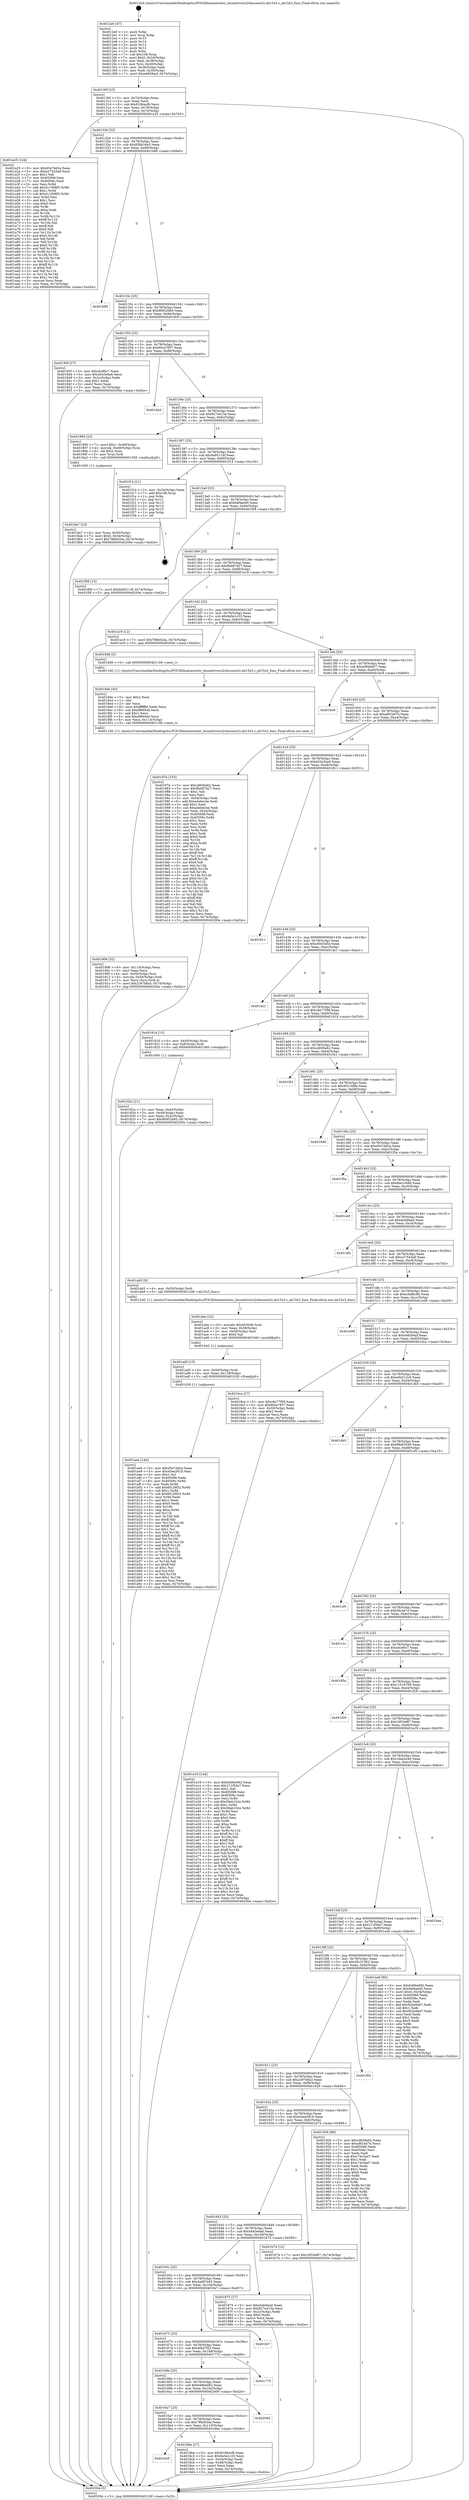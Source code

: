 digraph "0x4012e0" {
  label = "0x4012e0 (/mnt/c/Users/mathe/Desktop/tcc/POCII/binaries/extr_linuxdriversi2cbussesi2c-ali15x3.c_ali15x3_func_Final-ollvm.out::main(0))"
  labelloc = "t"
  node[shape=record]

  Entry [label="",width=0.3,height=0.3,shape=circle,fillcolor=black,style=filled]
  "0x40130f" [label="{
     0x40130f [23]\l
     | [instrs]\l
     &nbsp;&nbsp;0x40130f \<+3\>: mov -0x74(%rbp),%eax\l
     &nbsp;&nbsp;0x401312 \<+2\>: mov %eax,%ecx\l
     &nbsp;&nbsp;0x401314 \<+6\>: sub $0x8196acf6,%ecx\l
     &nbsp;&nbsp;0x40131a \<+3\>: mov %eax,-0x78(%rbp)\l
     &nbsp;&nbsp;0x40131d \<+3\>: mov %ecx,-0x7c(%rbp)\l
     &nbsp;&nbsp;0x401320 \<+6\>: je 0000000000401a25 \<main+0x745\>\l
  }"]
  "0x401a25" [label="{
     0x401a25 [144]\l
     | [instrs]\l
     &nbsp;&nbsp;0x401a25 \<+5\>: mov $0xd5e7dd2a,%eax\l
     &nbsp;&nbsp;0x401a2a \<+5\>: mov $0xe27543a8,%ecx\l
     &nbsp;&nbsp;0x401a2f \<+2\>: mov $0x1,%dl\l
     &nbsp;&nbsp;0x401a31 \<+7\>: mov 0x405068,%esi\l
     &nbsp;&nbsp;0x401a38 \<+7\>: mov 0x40506c,%edi\l
     &nbsp;&nbsp;0x401a3f \<+3\>: mov %esi,%r8d\l
     &nbsp;&nbsp;0x401a42 \<+7\>: add $0x411008f3,%r8d\l
     &nbsp;&nbsp;0x401a49 \<+4\>: sub $0x1,%r8d\l
     &nbsp;&nbsp;0x401a4d \<+7\>: sub $0x411008f3,%r8d\l
     &nbsp;&nbsp;0x401a54 \<+4\>: imul %r8d,%esi\l
     &nbsp;&nbsp;0x401a58 \<+3\>: and $0x1,%esi\l
     &nbsp;&nbsp;0x401a5b \<+3\>: cmp $0x0,%esi\l
     &nbsp;&nbsp;0x401a5e \<+4\>: sete %r9b\l
     &nbsp;&nbsp;0x401a62 \<+3\>: cmp $0xa,%edi\l
     &nbsp;&nbsp;0x401a65 \<+4\>: setl %r10b\l
     &nbsp;&nbsp;0x401a69 \<+3\>: mov %r9b,%r11b\l
     &nbsp;&nbsp;0x401a6c \<+4\>: xor $0xff,%r11b\l
     &nbsp;&nbsp;0x401a70 \<+3\>: mov %r10b,%bl\l
     &nbsp;&nbsp;0x401a73 \<+3\>: xor $0xff,%bl\l
     &nbsp;&nbsp;0x401a76 \<+3\>: xor $0x0,%dl\l
     &nbsp;&nbsp;0x401a79 \<+3\>: mov %r11b,%r14b\l
     &nbsp;&nbsp;0x401a7c \<+4\>: and $0x0,%r14b\l
     &nbsp;&nbsp;0x401a80 \<+3\>: and %dl,%r9b\l
     &nbsp;&nbsp;0x401a83 \<+3\>: mov %bl,%r15b\l
     &nbsp;&nbsp;0x401a86 \<+4\>: and $0x0,%r15b\l
     &nbsp;&nbsp;0x401a8a \<+3\>: and %dl,%r10b\l
     &nbsp;&nbsp;0x401a8d \<+3\>: or %r9b,%r14b\l
     &nbsp;&nbsp;0x401a90 \<+3\>: or %r10b,%r15b\l
     &nbsp;&nbsp;0x401a93 \<+3\>: xor %r15b,%r14b\l
     &nbsp;&nbsp;0x401a96 \<+3\>: or %bl,%r11b\l
     &nbsp;&nbsp;0x401a99 \<+4\>: xor $0xff,%r11b\l
     &nbsp;&nbsp;0x401a9d \<+3\>: or $0x0,%dl\l
     &nbsp;&nbsp;0x401aa0 \<+3\>: and %dl,%r11b\l
     &nbsp;&nbsp;0x401aa3 \<+3\>: or %r11b,%r14b\l
     &nbsp;&nbsp;0x401aa6 \<+4\>: test $0x1,%r14b\l
     &nbsp;&nbsp;0x401aaa \<+3\>: cmovne %ecx,%eax\l
     &nbsp;&nbsp;0x401aad \<+3\>: mov %eax,-0x74(%rbp)\l
     &nbsp;&nbsp;0x401ab0 \<+5\>: jmp 000000000040200e \<main+0xd2e\>\l
  }"]
  "0x401326" [label="{
     0x401326 [22]\l
     | [instrs]\l
     &nbsp;&nbsp;0x401326 \<+5\>: jmp 000000000040132b \<main+0x4b\>\l
     &nbsp;&nbsp;0x40132b \<+3\>: mov -0x78(%rbp),%eax\l
     &nbsp;&nbsp;0x40132e \<+5\>: sub $0x83bb34a3,%eax\l
     &nbsp;&nbsp;0x401333 \<+3\>: mov %eax,-0x80(%rbp)\l
     &nbsp;&nbsp;0x401336 \<+6\>: je 0000000000401b80 \<main+0x8a0\>\l
  }"]
  Exit [label="",width=0.3,height=0.3,shape=circle,fillcolor=black,style=filled,peripheries=2]
  "0x401b80" [label="{
     0x401b80\l
  }", style=dashed]
  "0x40133c" [label="{
     0x40133c [25]\l
     | [instrs]\l
     &nbsp;&nbsp;0x40133c \<+5\>: jmp 0000000000401341 \<main+0x61\>\l
     &nbsp;&nbsp;0x401341 \<+3\>: mov -0x78(%rbp),%eax\l
     &nbsp;&nbsp;0x401344 \<+5\>: sub $0x90952b85,%eax\l
     &nbsp;&nbsp;0x401349 \<+6\>: mov %eax,-0x84(%rbp)\l
     &nbsp;&nbsp;0x40134f \<+6\>: je 000000000040183f \<main+0x55f\>\l
  }"]
  "0x401ae4" [label="{
     0x401ae4 [144]\l
     | [instrs]\l
     &nbsp;&nbsp;0x401ae4 \<+5\>: mov $0xd5e7dd2a,%eax\l
     &nbsp;&nbsp;0x401ae9 \<+5\>: mov $0x43ea3919,%esi\l
     &nbsp;&nbsp;0x401aee \<+2\>: mov $0x1,%cl\l
     &nbsp;&nbsp;0x401af0 \<+7\>: mov 0x405068,%edx\l
     &nbsp;&nbsp;0x401af7 \<+8\>: mov 0x40506c,%r8d\l
     &nbsp;&nbsp;0x401aff \<+3\>: mov %edx,%r9d\l
     &nbsp;&nbsp;0x401b02 \<+7\>: add $0x6f129f32,%r9d\l
     &nbsp;&nbsp;0x401b09 \<+4\>: sub $0x1,%r9d\l
     &nbsp;&nbsp;0x401b0d \<+7\>: sub $0x6f129f32,%r9d\l
     &nbsp;&nbsp;0x401b14 \<+4\>: imul %r9d,%edx\l
     &nbsp;&nbsp;0x401b18 \<+3\>: and $0x1,%edx\l
     &nbsp;&nbsp;0x401b1b \<+3\>: cmp $0x0,%edx\l
     &nbsp;&nbsp;0x401b1e \<+4\>: sete %r10b\l
     &nbsp;&nbsp;0x401b22 \<+4\>: cmp $0xa,%r8d\l
     &nbsp;&nbsp;0x401b26 \<+4\>: setl %r11b\l
     &nbsp;&nbsp;0x401b2a \<+3\>: mov %r10b,%bl\l
     &nbsp;&nbsp;0x401b2d \<+3\>: xor $0xff,%bl\l
     &nbsp;&nbsp;0x401b30 \<+3\>: mov %r11b,%r14b\l
     &nbsp;&nbsp;0x401b33 \<+4\>: xor $0xff,%r14b\l
     &nbsp;&nbsp;0x401b37 \<+3\>: xor $0x1,%cl\l
     &nbsp;&nbsp;0x401b3a \<+3\>: mov %bl,%r15b\l
     &nbsp;&nbsp;0x401b3d \<+4\>: and $0xff,%r15b\l
     &nbsp;&nbsp;0x401b41 \<+3\>: and %cl,%r10b\l
     &nbsp;&nbsp;0x401b44 \<+3\>: mov %r14b,%r12b\l
     &nbsp;&nbsp;0x401b47 \<+4\>: and $0xff,%r12b\l
     &nbsp;&nbsp;0x401b4b \<+3\>: and %cl,%r11b\l
     &nbsp;&nbsp;0x401b4e \<+3\>: or %r10b,%r15b\l
     &nbsp;&nbsp;0x401b51 \<+3\>: or %r11b,%r12b\l
     &nbsp;&nbsp;0x401b54 \<+3\>: xor %r12b,%r15b\l
     &nbsp;&nbsp;0x401b57 \<+3\>: or %r14b,%bl\l
     &nbsp;&nbsp;0x401b5a \<+3\>: xor $0xff,%bl\l
     &nbsp;&nbsp;0x401b5d \<+3\>: or $0x1,%cl\l
     &nbsp;&nbsp;0x401b60 \<+2\>: and %cl,%bl\l
     &nbsp;&nbsp;0x401b62 \<+3\>: or %bl,%r15b\l
     &nbsp;&nbsp;0x401b65 \<+4\>: test $0x1,%r15b\l
     &nbsp;&nbsp;0x401b69 \<+3\>: cmovne %esi,%eax\l
     &nbsp;&nbsp;0x401b6c \<+3\>: mov %eax,-0x74(%rbp)\l
     &nbsp;&nbsp;0x401b6f \<+5\>: jmp 000000000040200e \<main+0xd2e\>\l
  }"]
  "0x40183f" [label="{
     0x40183f [27]\l
     | [instrs]\l
     &nbsp;&nbsp;0x40183f \<+5\>: mov $0xcbc89c7,%eax\l
     &nbsp;&nbsp;0x401844 \<+5\>: mov $0x4443e6a6,%ecx\l
     &nbsp;&nbsp;0x401849 \<+3\>: mov -0x2c(%rbp),%edx\l
     &nbsp;&nbsp;0x40184c \<+3\>: cmp $0x1,%edx\l
     &nbsp;&nbsp;0x40184f \<+3\>: cmovl %ecx,%eax\l
     &nbsp;&nbsp;0x401852 \<+3\>: mov %eax,-0x74(%rbp)\l
     &nbsp;&nbsp;0x401855 \<+5\>: jmp 000000000040200e \<main+0xd2e\>\l
  }"]
  "0x401355" [label="{
     0x401355 [25]\l
     | [instrs]\l
     &nbsp;&nbsp;0x401355 \<+5\>: jmp 000000000040135a \<main+0x7a\>\l
     &nbsp;&nbsp;0x40135a \<+3\>: mov -0x78(%rbp),%eax\l
     &nbsp;&nbsp;0x40135d \<+5\>: sub $0x90ca7857,%eax\l
     &nbsp;&nbsp;0x401362 \<+6\>: mov %eax,-0x88(%rbp)\l
     &nbsp;&nbsp;0x401368 \<+6\>: je 00000000004016e5 \<main+0x405\>\l
  }"]
  "0x401ad5" [label="{
     0x401ad5 [15]\l
     | [instrs]\l
     &nbsp;&nbsp;0x401ad5 \<+4\>: mov -0x50(%rbp),%rdi\l
     &nbsp;&nbsp;0x401ad9 \<+6\>: mov %eax,-0x118(%rbp)\l
     &nbsp;&nbsp;0x401adf \<+5\>: call 0000000000401030 \<free@plt\>\l
     | [calls]\l
     &nbsp;&nbsp;0x401030 \{1\} (unknown)\l
  }"]
  "0x4016e5" [label="{
     0x4016e5\l
  }", style=dashed]
  "0x40136e" [label="{
     0x40136e [25]\l
     | [instrs]\l
     &nbsp;&nbsp;0x40136e \<+5\>: jmp 0000000000401373 \<main+0x93\>\l
     &nbsp;&nbsp;0x401373 \<+3\>: mov -0x78(%rbp),%eax\l
     &nbsp;&nbsp;0x401376 \<+5\>: sub $0x927e413a,%eax\l
     &nbsp;&nbsp;0x40137b \<+6\>: mov %eax,-0x8c(%rbp)\l
     &nbsp;&nbsp;0x401381 \<+6\>: je 0000000000401890 \<main+0x5b0\>\l
  }"]
  "0x401abe" [label="{
     0x401abe [23]\l
     | [instrs]\l
     &nbsp;&nbsp;0x401abe \<+10\>: movabs $0x4030d6,%rdi\l
     &nbsp;&nbsp;0x401ac8 \<+3\>: mov %eax,-0x58(%rbp)\l
     &nbsp;&nbsp;0x401acb \<+3\>: mov -0x58(%rbp),%esi\l
     &nbsp;&nbsp;0x401ace \<+2\>: mov $0x0,%al\l
     &nbsp;&nbsp;0x401ad0 \<+5\>: call 0000000000401040 \<printf@plt\>\l
     | [calls]\l
     &nbsp;&nbsp;0x401040 \{1\} (unknown)\l
  }"]
  "0x401890" [label="{
     0x401890 [23]\l
     | [instrs]\l
     &nbsp;&nbsp;0x401890 \<+7\>: movl $0x1,-0x48(%rbp)\l
     &nbsp;&nbsp;0x401897 \<+4\>: movslq -0x48(%rbp),%rax\l
     &nbsp;&nbsp;0x40189b \<+4\>: shl $0x2,%rax\l
     &nbsp;&nbsp;0x40189f \<+3\>: mov %rax,%rdi\l
     &nbsp;&nbsp;0x4018a2 \<+5\>: call 0000000000401050 \<malloc@plt\>\l
     | [calls]\l
     &nbsp;&nbsp;0x401050 \{1\} (unknown)\l
  }"]
  "0x401387" [label="{
     0x401387 [25]\l
     | [instrs]\l
     &nbsp;&nbsp;0x401387 \<+5\>: jmp 000000000040138c \<main+0xac\>\l
     &nbsp;&nbsp;0x40138c \<+3\>: mov -0x78(%rbp),%eax\l
     &nbsp;&nbsp;0x40138f \<+5\>: sub $0x9a95114f,%eax\l
     &nbsp;&nbsp;0x401394 \<+6\>: mov %eax,-0x90(%rbp)\l
     &nbsp;&nbsp;0x40139a \<+6\>: je 0000000000401f14 \<main+0xc34\>\l
  }"]
  "0x401906" [label="{
     0x401906 [32]\l
     | [instrs]\l
     &nbsp;&nbsp;0x401906 \<+6\>: mov -0x114(%rbp),%ecx\l
     &nbsp;&nbsp;0x40190c \<+3\>: imul %eax,%ecx\l
     &nbsp;&nbsp;0x40190f \<+4\>: mov -0x50(%rbp),%rsi\l
     &nbsp;&nbsp;0x401913 \<+4\>: movslq -0x54(%rbp),%rdi\l
     &nbsp;&nbsp;0x401917 \<+3\>: mov %ecx,(%rsi,%rdi,4)\l
     &nbsp;&nbsp;0x40191a \<+7\>: movl $0x2c97b6a3,-0x74(%rbp)\l
     &nbsp;&nbsp;0x401921 \<+5\>: jmp 000000000040200e \<main+0xd2e\>\l
  }"]
  "0x401f14" [label="{
     0x401f14 [21]\l
     | [instrs]\l
     &nbsp;&nbsp;0x401f14 \<+3\>: mov -0x34(%rbp),%eax\l
     &nbsp;&nbsp;0x401f17 \<+7\>: add $0x108,%rsp\l
     &nbsp;&nbsp;0x401f1e \<+1\>: pop %rbx\l
     &nbsp;&nbsp;0x401f1f \<+2\>: pop %r12\l
     &nbsp;&nbsp;0x401f21 \<+2\>: pop %r13\l
     &nbsp;&nbsp;0x401f23 \<+2\>: pop %r14\l
     &nbsp;&nbsp;0x401f25 \<+2\>: pop %r15\l
     &nbsp;&nbsp;0x401f27 \<+1\>: pop %rbp\l
     &nbsp;&nbsp;0x401f28 \<+1\>: ret\l
  }"]
  "0x4013a0" [label="{
     0x4013a0 [25]\l
     | [instrs]\l
     &nbsp;&nbsp;0x4013a0 \<+5\>: jmp 00000000004013a5 \<main+0xc5\>\l
     &nbsp;&nbsp;0x4013a5 \<+3\>: mov -0x78(%rbp),%eax\l
     &nbsp;&nbsp;0x4013a8 \<+5\>: sub $0x9af4ae40,%eax\l
     &nbsp;&nbsp;0x4013ad \<+6\>: mov %eax,-0x94(%rbp)\l
     &nbsp;&nbsp;0x4013b3 \<+6\>: je 0000000000401f08 \<main+0xc28\>\l
  }"]
  "0x4018de" [label="{
     0x4018de [40]\l
     | [instrs]\l
     &nbsp;&nbsp;0x4018de \<+5\>: mov $0x2,%ecx\l
     &nbsp;&nbsp;0x4018e3 \<+1\>: cltd\l
     &nbsp;&nbsp;0x4018e4 \<+2\>: idiv %ecx\l
     &nbsp;&nbsp;0x4018e6 \<+6\>: imul $0xfffffffe,%edx,%ecx\l
     &nbsp;&nbsp;0x4018ec \<+6\>: sub $0xd86f44d,%ecx\l
     &nbsp;&nbsp;0x4018f2 \<+3\>: add $0x1,%ecx\l
     &nbsp;&nbsp;0x4018f5 \<+6\>: add $0xd86f44d,%ecx\l
     &nbsp;&nbsp;0x4018fb \<+6\>: mov %ecx,-0x114(%rbp)\l
     &nbsp;&nbsp;0x401901 \<+5\>: call 0000000000401160 \<next_i\>\l
     | [calls]\l
     &nbsp;&nbsp;0x401160 \{1\} (/mnt/c/Users/mathe/Desktop/tcc/POCII/binaries/extr_linuxdriversi2cbussesi2c-ali15x3.c_ali15x3_func_Final-ollvm.out::next_i)\l
  }"]
  "0x401f08" [label="{
     0x401f08 [12]\l
     | [instrs]\l
     &nbsp;&nbsp;0x401f08 \<+7\>: movl $0x9a95114f,-0x74(%rbp)\l
     &nbsp;&nbsp;0x401f0f \<+5\>: jmp 000000000040200e \<main+0xd2e\>\l
  }"]
  "0x4013b9" [label="{
     0x4013b9 [25]\l
     | [instrs]\l
     &nbsp;&nbsp;0x4013b9 \<+5\>: jmp 00000000004013be \<main+0xde\>\l
     &nbsp;&nbsp;0x4013be \<+3\>: mov -0x78(%rbp),%eax\l
     &nbsp;&nbsp;0x4013c1 \<+5\>: sub $0x9bd87d27,%eax\l
     &nbsp;&nbsp;0x4013c6 \<+6\>: mov %eax,-0x98(%rbp)\l
     &nbsp;&nbsp;0x4013cc \<+6\>: je 0000000000401a19 \<main+0x739\>\l
  }"]
  "0x4016c0" [label="{
     0x4016c0\l
  }", style=dashed]
  "0x401a19" [label="{
     0x401a19 [12]\l
     | [instrs]\l
     &nbsp;&nbsp;0x401a19 \<+7\>: movl $0x788e02ea,-0x74(%rbp)\l
     &nbsp;&nbsp;0x401a20 \<+5\>: jmp 000000000040200e \<main+0xd2e\>\l
  }"]
  "0x4013d2" [label="{
     0x4013d2 [25]\l
     | [instrs]\l
     &nbsp;&nbsp;0x4013d2 \<+5\>: jmp 00000000004013d7 \<main+0xf7\>\l
     &nbsp;&nbsp;0x4013d7 \<+3\>: mov -0x78(%rbp),%eax\l
     &nbsp;&nbsp;0x4013da \<+5\>: sub $0x9e5e1c33,%eax\l
     &nbsp;&nbsp;0x4013df \<+6\>: mov %eax,-0x9c(%rbp)\l
     &nbsp;&nbsp;0x4013e5 \<+6\>: je 00000000004018d9 \<main+0x5f9\>\l
  }"]
  "0x4018be" [label="{
     0x4018be [27]\l
     | [instrs]\l
     &nbsp;&nbsp;0x4018be \<+5\>: mov $0x8196acf6,%eax\l
     &nbsp;&nbsp;0x4018c3 \<+5\>: mov $0x9e5e1c33,%ecx\l
     &nbsp;&nbsp;0x4018c8 \<+3\>: mov -0x54(%rbp),%edx\l
     &nbsp;&nbsp;0x4018cb \<+3\>: cmp -0x48(%rbp),%edx\l
     &nbsp;&nbsp;0x4018ce \<+3\>: cmovl %ecx,%eax\l
     &nbsp;&nbsp;0x4018d1 \<+3\>: mov %eax,-0x74(%rbp)\l
     &nbsp;&nbsp;0x4018d4 \<+5\>: jmp 000000000040200e \<main+0xd2e\>\l
  }"]
  "0x4018d9" [label="{
     0x4018d9 [5]\l
     | [instrs]\l
     &nbsp;&nbsp;0x4018d9 \<+5\>: call 0000000000401160 \<next_i\>\l
     | [calls]\l
     &nbsp;&nbsp;0x401160 \{1\} (/mnt/c/Users/mathe/Desktop/tcc/POCII/binaries/extr_linuxdriversi2cbussesi2c-ali15x3.c_ali15x3_func_Final-ollvm.out::next_i)\l
  }"]
  "0x4013eb" [label="{
     0x4013eb [25]\l
     | [instrs]\l
     &nbsp;&nbsp;0x4013eb \<+5\>: jmp 00000000004013f0 \<main+0x110\>\l
     &nbsp;&nbsp;0x4013f0 \<+3\>: mov -0x78(%rbp),%eax\l
     &nbsp;&nbsp;0x4013f3 \<+5\>: sub $0xa084ab07,%eax\l
     &nbsp;&nbsp;0x4013f8 \<+6\>: mov %eax,-0xa0(%rbp)\l
     &nbsp;&nbsp;0x4013fe \<+6\>: je 0000000000401bc9 \<main+0x8e9\>\l
  }"]
  "0x4016a7" [label="{
     0x4016a7 [25]\l
     | [instrs]\l
     &nbsp;&nbsp;0x4016a7 \<+5\>: jmp 00000000004016ac \<main+0x3cc\>\l
     &nbsp;&nbsp;0x4016ac \<+3\>: mov -0x78(%rbp),%eax\l
     &nbsp;&nbsp;0x4016af \<+5\>: sub $0x788e02ea,%eax\l
     &nbsp;&nbsp;0x4016b4 \<+6\>: mov %eax,-0x110(%rbp)\l
     &nbsp;&nbsp;0x4016ba \<+6\>: je 00000000004018be \<main+0x5de\>\l
  }"]
  "0x401bc9" [label="{
     0x401bc9\l
  }", style=dashed]
  "0x401404" [label="{
     0x401404 [25]\l
     | [instrs]\l
     &nbsp;&nbsp;0x401404 \<+5\>: jmp 0000000000401409 \<main+0x129\>\l
     &nbsp;&nbsp;0x401409 \<+3\>: mov -0x78(%rbp),%eax\l
     &nbsp;&nbsp;0x40140c \<+5\>: sub $0xaf624d7b,%eax\l
     &nbsp;&nbsp;0x401411 \<+6\>: mov %eax,-0xa4(%rbp)\l
     &nbsp;&nbsp;0x401417 \<+6\>: je 000000000040197e \<main+0x69e\>\l
  }"]
  "0x402000" [label="{
     0x402000\l
  }", style=dashed]
  "0x40197e" [label="{
     0x40197e [155]\l
     | [instrs]\l
     &nbsp;&nbsp;0x40197e \<+5\>: mov $0xcd656e62,%eax\l
     &nbsp;&nbsp;0x401983 \<+5\>: mov $0x9bd87d27,%ecx\l
     &nbsp;&nbsp;0x401988 \<+2\>: mov $0x1,%dl\l
     &nbsp;&nbsp;0x40198a \<+2\>: xor %esi,%esi\l
     &nbsp;&nbsp;0x40198c \<+3\>: mov -0x54(%rbp),%edi\l
     &nbsp;&nbsp;0x40198f \<+6\>: add $0xa4ebec4e,%edi\l
     &nbsp;&nbsp;0x401995 \<+3\>: add $0x1,%edi\l
     &nbsp;&nbsp;0x401998 \<+6\>: sub $0xa4ebec4e,%edi\l
     &nbsp;&nbsp;0x40199e \<+3\>: mov %edi,-0x54(%rbp)\l
     &nbsp;&nbsp;0x4019a1 \<+7\>: mov 0x405068,%edi\l
     &nbsp;&nbsp;0x4019a8 \<+8\>: mov 0x40506c,%r8d\l
     &nbsp;&nbsp;0x4019b0 \<+3\>: sub $0x1,%esi\l
     &nbsp;&nbsp;0x4019b3 \<+3\>: mov %edi,%r9d\l
     &nbsp;&nbsp;0x4019b6 \<+3\>: add %esi,%r9d\l
     &nbsp;&nbsp;0x4019b9 \<+4\>: imul %r9d,%edi\l
     &nbsp;&nbsp;0x4019bd \<+3\>: and $0x1,%edi\l
     &nbsp;&nbsp;0x4019c0 \<+3\>: cmp $0x0,%edi\l
     &nbsp;&nbsp;0x4019c3 \<+4\>: sete %r10b\l
     &nbsp;&nbsp;0x4019c7 \<+4\>: cmp $0xa,%r8d\l
     &nbsp;&nbsp;0x4019cb \<+4\>: setl %r11b\l
     &nbsp;&nbsp;0x4019cf \<+3\>: mov %r10b,%bl\l
     &nbsp;&nbsp;0x4019d2 \<+3\>: xor $0xff,%bl\l
     &nbsp;&nbsp;0x4019d5 \<+3\>: mov %r11b,%r14b\l
     &nbsp;&nbsp;0x4019d8 \<+4\>: xor $0xff,%r14b\l
     &nbsp;&nbsp;0x4019dc \<+3\>: xor $0x0,%dl\l
     &nbsp;&nbsp;0x4019df \<+3\>: mov %bl,%r15b\l
     &nbsp;&nbsp;0x4019e2 \<+4\>: and $0x0,%r15b\l
     &nbsp;&nbsp;0x4019e6 \<+3\>: and %dl,%r10b\l
     &nbsp;&nbsp;0x4019e9 \<+3\>: mov %r14b,%r12b\l
     &nbsp;&nbsp;0x4019ec \<+4\>: and $0x0,%r12b\l
     &nbsp;&nbsp;0x4019f0 \<+3\>: and %dl,%r11b\l
     &nbsp;&nbsp;0x4019f3 \<+3\>: or %r10b,%r15b\l
     &nbsp;&nbsp;0x4019f6 \<+3\>: or %r11b,%r12b\l
     &nbsp;&nbsp;0x4019f9 \<+3\>: xor %r12b,%r15b\l
     &nbsp;&nbsp;0x4019fc \<+3\>: or %r14b,%bl\l
     &nbsp;&nbsp;0x4019ff \<+3\>: xor $0xff,%bl\l
     &nbsp;&nbsp;0x401a02 \<+3\>: or $0x0,%dl\l
     &nbsp;&nbsp;0x401a05 \<+2\>: and %dl,%bl\l
     &nbsp;&nbsp;0x401a07 \<+3\>: or %bl,%r15b\l
     &nbsp;&nbsp;0x401a0a \<+4\>: test $0x1,%r15b\l
     &nbsp;&nbsp;0x401a0e \<+3\>: cmovne %ecx,%eax\l
     &nbsp;&nbsp;0x401a11 \<+3\>: mov %eax,-0x74(%rbp)\l
     &nbsp;&nbsp;0x401a14 \<+5\>: jmp 000000000040200e \<main+0xd2e\>\l
  }"]
  "0x40141d" [label="{
     0x40141d [25]\l
     | [instrs]\l
     &nbsp;&nbsp;0x40141d \<+5\>: jmp 0000000000401422 \<main+0x142\>\l
     &nbsp;&nbsp;0x401422 \<+3\>: mov -0x78(%rbp),%eax\l
     &nbsp;&nbsp;0x401425 \<+5\>: sub $0xb52e2ba0,%eax\l
     &nbsp;&nbsp;0x40142a \<+6\>: mov %eax,-0xa8(%rbp)\l
     &nbsp;&nbsp;0x401430 \<+6\>: je 0000000000401811 \<main+0x531\>\l
  }"]
  "0x40168e" [label="{
     0x40168e [25]\l
     | [instrs]\l
     &nbsp;&nbsp;0x40168e \<+5\>: jmp 0000000000401693 \<main+0x3b3\>\l
     &nbsp;&nbsp;0x401693 \<+3\>: mov -0x78(%rbp),%eax\l
     &nbsp;&nbsp;0x401696 \<+5\>: sub $0x649be082,%eax\l
     &nbsp;&nbsp;0x40169b \<+6\>: mov %eax,-0x10c(%rbp)\l
     &nbsp;&nbsp;0x4016a1 \<+6\>: je 0000000000402000 \<main+0xd20\>\l
  }"]
  "0x401811" [label="{
     0x401811\l
  }", style=dashed]
  "0x401436" [label="{
     0x401436 [25]\l
     | [instrs]\l
     &nbsp;&nbsp;0x401436 \<+5\>: jmp 000000000040143b \<main+0x15b\>\l
     &nbsp;&nbsp;0x40143b \<+3\>: mov -0x78(%rbp),%eax\l
     &nbsp;&nbsp;0x40143e \<+5\>: sub $0xc6503d5e,%eax\l
     &nbsp;&nbsp;0x401443 \<+6\>: mov %eax,-0xac(%rbp)\l
     &nbsp;&nbsp;0x401449 \<+6\>: je 0000000000401dc1 \<main+0xae1\>\l
  }"]
  "0x401775" [label="{
     0x401775\l
  }", style=dashed]
  "0x401dc1" [label="{
     0x401dc1\l
  }", style=dashed]
  "0x40144f" [label="{
     0x40144f [25]\l
     | [instrs]\l
     &nbsp;&nbsp;0x40144f \<+5\>: jmp 0000000000401454 \<main+0x174\>\l
     &nbsp;&nbsp;0x401454 \<+3\>: mov -0x78(%rbp),%eax\l
     &nbsp;&nbsp;0x401457 \<+5\>: sub $0xc8a77f58,%eax\l
     &nbsp;&nbsp;0x40145c \<+6\>: mov %eax,-0xb0(%rbp)\l
     &nbsp;&nbsp;0x401462 \<+6\>: je 000000000040181d \<main+0x53d\>\l
  }"]
  "0x401675" [label="{
     0x401675 [25]\l
     | [instrs]\l
     &nbsp;&nbsp;0x401675 \<+5\>: jmp 000000000040167a \<main+0x39a\>\l
     &nbsp;&nbsp;0x40167a \<+3\>: mov -0x78(%rbp),%eax\l
     &nbsp;&nbsp;0x40167d \<+5\>: sub $0x4f4d7f23,%eax\l
     &nbsp;&nbsp;0x401682 \<+6\>: mov %eax,-0x108(%rbp)\l
     &nbsp;&nbsp;0x401688 \<+6\>: je 0000000000401775 \<main+0x495\>\l
  }"]
  "0x40181d" [label="{
     0x40181d [13]\l
     | [instrs]\l
     &nbsp;&nbsp;0x40181d \<+4\>: mov -0x40(%rbp),%rax\l
     &nbsp;&nbsp;0x401821 \<+4\>: mov 0x8(%rax),%rdi\l
     &nbsp;&nbsp;0x401825 \<+5\>: call 0000000000401060 \<atoi@plt\>\l
     | [calls]\l
     &nbsp;&nbsp;0x401060 \{1\} (unknown)\l
  }"]
  "0x401468" [label="{
     0x401468 [25]\l
     | [instrs]\l
     &nbsp;&nbsp;0x401468 \<+5\>: jmp 000000000040146d \<main+0x18d\>\l
     &nbsp;&nbsp;0x40146d \<+3\>: mov -0x78(%rbp),%eax\l
     &nbsp;&nbsp;0x401470 \<+5\>: sub $0xcd656e62,%eax\l
     &nbsp;&nbsp;0x401475 \<+6\>: mov %eax,-0xb4(%rbp)\l
     &nbsp;&nbsp;0x40147b \<+6\>: je 0000000000401f41 \<main+0xc61\>\l
  }"]
  "0x401fe7" [label="{
     0x401fe7\l
  }", style=dashed]
  "0x401f41" [label="{
     0x401f41\l
  }", style=dashed]
  "0x401481" [label="{
     0x401481 [25]\l
     | [instrs]\l
     &nbsp;&nbsp;0x401481 \<+5\>: jmp 0000000000401486 \<main+0x1a6\>\l
     &nbsp;&nbsp;0x401486 \<+3\>: mov -0x78(%rbp),%eax\l
     &nbsp;&nbsp;0x401489 \<+5\>: sub $0xd0216f9e,%eax\l
     &nbsp;&nbsp;0x40148e \<+6\>: mov %eax,-0xb8(%rbp)\l
     &nbsp;&nbsp;0x401494 \<+6\>: je 0000000000401d48 \<main+0xa68\>\l
  }"]
  "0x4018a7" [label="{
     0x4018a7 [23]\l
     | [instrs]\l
     &nbsp;&nbsp;0x4018a7 \<+4\>: mov %rax,-0x50(%rbp)\l
     &nbsp;&nbsp;0x4018ab \<+7\>: movl $0x0,-0x54(%rbp)\l
     &nbsp;&nbsp;0x4018b2 \<+7\>: movl $0x788e02ea,-0x74(%rbp)\l
     &nbsp;&nbsp;0x4018b9 \<+5\>: jmp 000000000040200e \<main+0xd2e\>\l
  }"]
  "0x401d48" [label="{
     0x401d48\l
  }", style=dashed]
  "0x40149a" [label="{
     0x40149a [25]\l
     | [instrs]\l
     &nbsp;&nbsp;0x40149a \<+5\>: jmp 000000000040149f \<main+0x1bf\>\l
     &nbsp;&nbsp;0x40149f \<+3\>: mov -0x78(%rbp),%eax\l
     &nbsp;&nbsp;0x4014a2 \<+5\>: sub $0xd5e7dd2a,%eax\l
     &nbsp;&nbsp;0x4014a7 \<+6\>: mov %eax,-0xbc(%rbp)\l
     &nbsp;&nbsp;0x4014ad \<+6\>: je 0000000000401f5a \<main+0xc7a\>\l
  }"]
  "0x40165c" [label="{
     0x40165c [25]\l
     | [instrs]\l
     &nbsp;&nbsp;0x40165c \<+5\>: jmp 0000000000401661 \<main+0x381\>\l
     &nbsp;&nbsp;0x401661 \<+3\>: mov -0x78(%rbp),%eax\l
     &nbsp;&nbsp;0x401664 \<+5\>: sub $0x4ad87e45,%eax\l
     &nbsp;&nbsp;0x401669 \<+6\>: mov %eax,-0x104(%rbp)\l
     &nbsp;&nbsp;0x40166f \<+6\>: je 0000000000401fe7 \<main+0xd07\>\l
  }"]
  "0x401f5a" [label="{
     0x401f5a\l
  }", style=dashed]
  "0x4014b3" [label="{
     0x4014b3 [25]\l
     | [instrs]\l
     &nbsp;&nbsp;0x4014b3 \<+5\>: jmp 00000000004014b8 \<main+0x1d8\>\l
     &nbsp;&nbsp;0x4014b8 \<+3\>: mov -0x78(%rbp),%eax\l
     &nbsp;&nbsp;0x4014bb \<+5\>: sub $0xdbe1cb9d,%eax\l
     &nbsp;&nbsp;0x4014c0 \<+6\>: mov %eax,-0xc0(%rbp)\l
     &nbsp;&nbsp;0x4014c6 \<+6\>: je 0000000000401ce9 \<main+0xa09\>\l
  }"]
  "0x401875" [label="{
     0x401875 [27]\l
     | [instrs]\l
     &nbsp;&nbsp;0x401875 \<+5\>: mov $0xded4faa0,%eax\l
     &nbsp;&nbsp;0x40187a \<+5\>: mov $0x927e413a,%ecx\l
     &nbsp;&nbsp;0x40187f \<+3\>: mov -0x2c(%rbp),%edx\l
     &nbsp;&nbsp;0x401882 \<+3\>: cmp $0x0,%edx\l
     &nbsp;&nbsp;0x401885 \<+3\>: cmove %ecx,%eax\l
     &nbsp;&nbsp;0x401888 \<+3\>: mov %eax,-0x74(%rbp)\l
     &nbsp;&nbsp;0x40188b \<+5\>: jmp 000000000040200e \<main+0xd2e\>\l
  }"]
  "0x401ce9" [label="{
     0x401ce9\l
  }", style=dashed]
  "0x4014cc" [label="{
     0x4014cc [25]\l
     | [instrs]\l
     &nbsp;&nbsp;0x4014cc \<+5\>: jmp 00000000004014d1 \<main+0x1f1\>\l
     &nbsp;&nbsp;0x4014d1 \<+3\>: mov -0x78(%rbp),%eax\l
     &nbsp;&nbsp;0x4014d4 \<+5\>: sub $0xded4faa0,%eax\l
     &nbsp;&nbsp;0x4014d9 \<+6\>: mov %eax,-0xc4(%rbp)\l
     &nbsp;&nbsp;0x4014df \<+6\>: je 0000000000401dfc \<main+0xb1c\>\l
  }"]
  "0x401643" [label="{
     0x401643 [25]\l
     | [instrs]\l
     &nbsp;&nbsp;0x401643 \<+5\>: jmp 0000000000401648 \<main+0x368\>\l
     &nbsp;&nbsp;0x401648 \<+3\>: mov -0x78(%rbp),%eax\l
     &nbsp;&nbsp;0x40164b \<+5\>: sub $0x4443e6a6,%eax\l
     &nbsp;&nbsp;0x401650 \<+6\>: mov %eax,-0x100(%rbp)\l
     &nbsp;&nbsp;0x401656 \<+6\>: je 0000000000401875 \<main+0x595\>\l
  }"]
  "0x401dfc" [label="{
     0x401dfc\l
  }", style=dashed]
  "0x4014e5" [label="{
     0x4014e5 [25]\l
     | [instrs]\l
     &nbsp;&nbsp;0x4014e5 \<+5\>: jmp 00000000004014ea \<main+0x20a\>\l
     &nbsp;&nbsp;0x4014ea \<+3\>: mov -0x78(%rbp),%eax\l
     &nbsp;&nbsp;0x4014ed \<+5\>: sub $0xe27543a8,%eax\l
     &nbsp;&nbsp;0x4014f2 \<+6\>: mov %eax,-0xc8(%rbp)\l
     &nbsp;&nbsp;0x4014f8 \<+6\>: je 0000000000401ab5 \<main+0x7d5\>\l
  }"]
  "0x401b74" [label="{
     0x401b74 [12]\l
     | [instrs]\l
     &nbsp;&nbsp;0x401b74 \<+7\>: movl $0x16f16d87,-0x74(%rbp)\l
     &nbsp;&nbsp;0x401b7b \<+5\>: jmp 000000000040200e \<main+0xd2e\>\l
  }"]
  "0x401ab5" [label="{
     0x401ab5 [9]\l
     | [instrs]\l
     &nbsp;&nbsp;0x401ab5 \<+4\>: mov -0x50(%rbp),%rdi\l
     &nbsp;&nbsp;0x401ab9 \<+5\>: call 0000000000401240 \<ali15x3_func\>\l
     | [calls]\l
     &nbsp;&nbsp;0x401240 \{1\} (/mnt/c/Users/mathe/Desktop/tcc/POCII/binaries/extr_linuxdriversi2cbussesi2c-ali15x3.c_ali15x3_func_Final-ollvm.out::ali15x3_func)\l
  }"]
  "0x4014fe" [label="{
     0x4014fe [25]\l
     | [instrs]\l
     &nbsp;&nbsp;0x4014fe \<+5\>: jmp 0000000000401503 \<main+0x223\>\l
     &nbsp;&nbsp;0x401503 \<+3\>: mov -0x78(%rbp),%eax\l
     &nbsp;&nbsp;0x401506 \<+5\>: sub $0xe3a8bc8b,%eax\l
     &nbsp;&nbsp;0x40150b \<+6\>: mov %eax,-0xcc(%rbp)\l
     &nbsp;&nbsp;0x401511 \<+6\>: je 0000000000401e08 \<main+0xb28\>\l
  }"]
  "0x40162a" [label="{
     0x40162a [25]\l
     | [instrs]\l
     &nbsp;&nbsp;0x40162a \<+5\>: jmp 000000000040162f \<main+0x34f\>\l
     &nbsp;&nbsp;0x40162f \<+3\>: mov -0x78(%rbp),%eax\l
     &nbsp;&nbsp;0x401632 \<+5\>: sub $0x43ea3919,%eax\l
     &nbsp;&nbsp;0x401637 \<+6\>: mov %eax,-0xfc(%rbp)\l
     &nbsp;&nbsp;0x40163d \<+6\>: je 0000000000401b74 \<main+0x894\>\l
  }"]
  "0x401e08" [label="{
     0x401e08\l
  }", style=dashed]
  "0x401517" [label="{
     0x401517 [25]\l
     | [instrs]\l
     &nbsp;&nbsp;0x401517 \<+5\>: jmp 000000000040151c \<main+0x23c\>\l
     &nbsp;&nbsp;0x40151c \<+3\>: mov -0x78(%rbp),%eax\l
     &nbsp;&nbsp;0x40151f \<+5\>: sub $0xe6659acf,%eax\l
     &nbsp;&nbsp;0x401524 \<+6\>: mov %eax,-0xd0(%rbp)\l
     &nbsp;&nbsp;0x40152a \<+6\>: je 00000000004016ca \<main+0x3ea\>\l
  }"]
  "0x401926" [label="{
     0x401926 [88]\l
     | [instrs]\l
     &nbsp;&nbsp;0x401926 \<+5\>: mov $0xcd656e62,%eax\l
     &nbsp;&nbsp;0x40192b \<+5\>: mov $0xaf624d7b,%ecx\l
     &nbsp;&nbsp;0x401930 \<+7\>: mov 0x405068,%edx\l
     &nbsp;&nbsp;0x401937 \<+7\>: mov 0x40506c,%esi\l
     &nbsp;&nbsp;0x40193e \<+2\>: mov %edx,%edi\l
     &nbsp;&nbsp;0x401940 \<+6\>: sub $0xc74c5ad7,%edi\l
     &nbsp;&nbsp;0x401946 \<+3\>: sub $0x1,%edi\l
     &nbsp;&nbsp;0x401949 \<+6\>: add $0xc74c5ad7,%edi\l
     &nbsp;&nbsp;0x40194f \<+3\>: imul %edi,%edx\l
     &nbsp;&nbsp;0x401952 \<+3\>: and $0x1,%edx\l
     &nbsp;&nbsp;0x401955 \<+3\>: cmp $0x0,%edx\l
     &nbsp;&nbsp;0x401958 \<+4\>: sete %r8b\l
     &nbsp;&nbsp;0x40195c \<+3\>: cmp $0xa,%esi\l
     &nbsp;&nbsp;0x40195f \<+4\>: setl %r9b\l
     &nbsp;&nbsp;0x401963 \<+3\>: mov %r8b,%r10b\l
     &nbsp;&nbsp;0x401966 \<+3\>: and %r9b,%r10b\l
     &nbsp;&nbsp;0x401969 \<+3\>: xor %r9b,%r8b\l
     &nbsp;&nbsp;0x40196c \<+3\>: or %r8b,%r10b\l
     &nbsp;&nbsp;0x40196f \<+4\>: test $0x1,%r10b\l
     &nbsp;&nbsp;0x401973 \<+3\>: cmovne %ecx,%eax\l
     &nbsp;&nbsp;0x401976 \<+3\>: mov %eax,-0x74(%rbp)\l
     &nbsp;&nbsp;0x401979 \<+5\>: jmp 000000000040200e \<main+0xd2e\>\l
  }"]
  "0x4016ca" [label="{
     0x4016ca [27]\l
     | [instrs]\l
     &nbsp;&nbsp;0x4016ca \<+5\>: mov $0xc8a77f58,%eax\l
     &nbsp;&nbsp;0x4016cf \<+5\>: mov $0x90ca7857,%ecx\l
     &nbsp;&nbsp;0x4016d4 \<+3\>: mov -0x30(%rbp),%edx\l
     &nbsp;&nbsp;0x4016d7 \<+3\>: cmp $0x2,%edx\l
     &nbsp;&nbsp;0x4016da \<+3\>: cmovne %ecx,%eax\l
     &nbsp;&nbsp;0x4016dd \<+3\>: mov %eax,-0x74(%rbp)\l
     &nbsp;&nbsp;0x4016e0 \<+5\>: jmp 000000000040200e \<main+0xd2e\>\l
  }"]
  "0x401530" [label="{
     0x401530 [25]\l
     | [instrs]\l
     &nbsp;&nbsp;0x401530 \<+5\>: jmp 0000000000401535 \<main+0x255\>\l
     &nbsp;&nbsp;0x401535 \<+3\>: mov -0x78(%rbp),%eax\l
     &nbsp;&nbsp;0x401538 \<+5\>: sub $0xe94212c9,%eax\l
     &nbsp;&nbsp;0x40153d \<+6\>: mov %eax,-0xd4(%rbp)\l
     &nbsp;&nbsp;0x401543 \<+6\>: je 0000000000401db5 \<main+0xad5\>\l
  }"]
  "0x40200e" [label="{
     0x40200e [5]\l
     | [instrs]\l
     &nbsp;&nbsp;0x40200e \<+5\>: jmp 000000000040130f \<main+0x2f\>\l
  }"]
  "0x4012e0" [label="{
     0x4012e0 [47]\l
     | [instrs]\l
     &nbsp;&nbsp;0x4012e0 \<+1\>: push %rbp\l
     &nbsp;&nbsp;0x4012e1 \<+3\>: mov %rsp,%rbp\l
     &nbsp;&nbsp;0x4012e4 \<+2\>: push %r15\l
     &nbsp;&nbsp;0x4012e6 \<+2\>: push %r14\l
     &nbsp;&nbsp;0x4012e8 \<+2\>: push %r13\l
     &nbsp;&nbsp;0x4012ea \<+2\>: push %r12\l
     &nbsp;&nbsp;0x4012ec \<+1\>: push %rbx\l
     &nbsp;&nbsp;0x4012ed \<+7\>: sub $0x108,%rsp\l
     &nbsp;&nbsp;0x4012f4 \<+7\>: movl $0x0,-0x34(%rbp)\l
     &nbsp;&nbsp;0x4012fb \<+3\>: mov %edi,-0x38(%rbp)\l
     &nbsp;&nbsp;0x4012fe \<+4\>: mov %rsi,-0x40(%rbp)\l
     &nbsp;&nbsp;0x401302 \<+3\>: mov -0x38(%rbp),%edi\l
     &nbsp;&nbsp;0x401305 \<+3\>: mov %edi,-0x30(%rbp)\l
     &nbsp;&nbsp;0x401308 \<+7\>: movl $0xe6659acf,-0x74(%rbp)\l
  }"]
  "0x40182a" [label="{
     0x40182a [21]\l
     | [instrs]\l
     &nbsp;&nbsp;0x40182a \<+3\>: mov %eax,-0x44(%rbp)\l
     &nbsp;&nbsp;0x40182d \<+3\>: mov -0x44(%rbp),%eax\l
     &nbsp;&nbsp;0x401830 \<+3\>: mov %eax,-0x2c(%rbp)\l
     &nbsp;&nbsp;0x401833 \<+7\>: movl $0x90952b85,-0x74(%rbp)\l
     &nbsp;&nbsp;0x40183a \<+5\>: jmp 000000000040200e \<main+0xd2e\>\l
  }"]
  "0x401611" [label="{
     0x401611 [25]\l
     | [instrs]\l
     &nbsp;&nbsp;0x401611 \<+5\>: jmp 0000000000401616 \<main+0x336\>\l
     &nbsp;&nbsp;0x401616 \<+3\>: mov -0x78(%rbp),%eax\l
     &nbsp;&nbsp;0x401619 \<+5\>: sub $0x2c97b6a3,%eax\l
     &nbsp;&nbsp;0x40161e \<+6\>: mov %eax,-0xf8(%rbp)\l
     &nbsp;&nbsp;0x401624 \<+6\>: je 0000000000401926 \<main+0x646\>\l
  }"]
  "0x401db5" [label="{
     0x401db5\l
  }", style=dashed]
  "0x401549" [label="{
     0x401549 [25]\l
     | [instrs]\l
     &nbsp;&nbsp;0x401549 \<+5\>: jmp 000000000040154e \<main+0x26e\>\l
     &nbsp;&nbsp;0x40154e \<+3\>: mov -0x78(%rbp),%eax\l
     &nbsp;&nbsp;0x401551 \<+5\>: sub $0xf9b63538,%eax\l
     &nbsp;&nbsp;0x401556 \<+6\>: mov %eax,-0xd8(%rbp)\l
     &nbsp;&nbsp;0x40155c \<+6\>: je 0000000000401cf5 \<main+0xa15\>\l
  }"]
  "0x401f95" [label="{
     0x401f95\l
  }", style=dashed]
  "0x401cf5" [label="{
     0x401cf5\l
  }", style=dashed]
  "0x401562" [label="{
     0x401562 [25]\l
     | [instrs]\l
     &nbsp;&nbsp;0x401562 \<+5\>: jmp 0000000000401567 \<main+0x287\>\l
     &nbsp;&nbsp;0x401567 \<+3\>: mov -0x78(%rbp),%eax\l
     &nbsp;&nbsp;0x40156a \<+5\>: sub $0x56c4e7d,%eax\l
     &nbsp;&nbsp;0x40156f \<+6\>: mov %eax,-0xdc(%rbp)\l
     &nbsp;&nbsp;0x401575 \<+6\>: je 0000000000401c1c \<main+0x93c\>\l
  }"]
  "0x4015f8" [label="{
     0x4015f8 [25]\l
     | [instrs]\l
     &nbsp;&nbsp;0x4015f8 \<+5\>: jmp 00000000004015fd \<main+0x31d\>\l
     &nbsp;&nbsp;0x4015fd \<+3\>: mov -0x78(%rbp),%eax\l
     &nbsp;&nbsp;0x401600 \<+5\>: sub $0x28c31562,%eax\l
     &nbsp;&nbsp;0x401605 \<+6\>: mov %eax,-0xf4(%rbp)\l
     &nbsp;&nbsp;0x40160b \<+6\>: je 0000000000401f95 \<main+0xcb5\>\l
  }"]
  "0x401c1c" [label="{
     0x401c1c\l
  }", style=dashed]
  "0x40157b" [label="{
     0x40157b [25]\l
     | [instrs]\l
     &nbsp;&nbsp;0x40157b \<+5\>: jmp 0000000000401580 \<main+0x2a0\>\l
     &nbsp;&nbsp;0x401580 \<+3\>: mov -0x78(%rbp),%eax\l
     &nbsp;&nbsp;0x401583 \<+5\>: sub $0xcbc89c7,%eax\l
     &nbsp;&nbsp;0x401588 \<+6\>: mov %eax,-0xe0(%rbp)\l
     &nbsp;&nbsp;0x40158e \<+6\>: je 000000000040185a \<main+0x57a\>\l
  }"]
  "0x401ea9" [label="{
     0x401ea9 [95]\l
     | [instrs]\l
     &nbsp;&nbsp;0x401ea9 \<+5\>: mov $0x649be082,%eax\l
     &nbsp;&nbsp;0x401eae \<+5\>: mov $0x9af4ae40,%ecx\l
     &nbsp;&nbsp;0x401eb3 \<+7\>: movl $0x0,-0x34(%rbp)\l
     &nbsp;&nbsp;0x401eba \<+7\>: mov 0x405068,%edx\l
     &nbsp;&nbsp;0x401ec1 \<+7\>: mov 0x40506c,%esi\l
     &nbsp;&nbsp;0x401ec8 \<+2\>: mov %edx,%edi\l
     &nbsp;&nbsp;0x401eca \<+6\>: add $0x5b2e9a97,%edi\l
     &nbsp;&nbsp;0x401ed0 \<+3\>: sub $0x1,%edi\l
     &nbsp;&nbsp;0x401ed3 \<+6\>: sub $0x5b2e9a97,%edi\l
     &nbsp;&nbsp;0x401ed9 \<+3\>: imul %edi,%edx\l
     &nbsp;&nbsp;0x401edc \<+3\>: and $0x1,%edx\l
     &nbsp;&nbsp;0x401edf \<+3\>: cmp $0x0,%edx\l
     &nbsp;&nbsp;0x401ee2 \<+4\>: sete %r8b\l
     &nbsp;&nbsp;0x401ee6 \<+3\>: cmp $0xa,%esi\l
     &nbsp;&nbsp;0x401ee9 \<+4\>: setl %r9b\l
     &nbsp;&nbsp;0x401eed \<+3\>: mov %r8b,%r10b\l
     &nbsp;&nbsp;0x401ef0 \<+3\>: and %r9b,%r10b\l
     &nbsp;&nbsp;0x401ef3 \<+3\>: xor %r9b,%r8b\l
     &nbsp;&nbsp;0x401ef6 \<+3\>: or %r8b,%r10b\l
     &nbsp;&nbsp;0x401ef9 \<+4\>: test $0x1,%r10b\l
     &nbsp;&nbsp;0x401efd \<+3\>: cmovne %ecx,%eax\l
     &nbsp;&nbsp;0x401f00 \<+3\>: mov %eax,-0x74(%rbp)\l
     &nbsp;&nbsp;0x401f03 \<+5\>: jmp 000000000040200e \<main+0xd2e\>\l
  }"]
  "0x40185a" [label="{
     0x40185a\l
  }", style=dashed]
  "0x401594" [label="{
     0x401594 [25]\l
     | [instrs]\l
     &nbsp;&nbsp;0x401594 \<+5\>: jmp 0000000000401599 \<main+0x2b9\>\l
     &nbsp;&nbsp;0x401599 \<+3\>: mov -0x78(%rbp),%eax\l
     &nbsp;&nbsp;0x40159c \<+5\>: sub $0x11516709,%eax\l
     &nbsp;&nbsp;0x4015a1 \<+6\>: mov %eax,-0xe4(%rbp)\l
     &nbsp;&nbsp;0x4015a7 \<+6\>: je 0000000000401f29 \<main+0xc49\>\l
  }"]
  "0x4015df" [label="{
     0x4015df [25]\l
     | [instrs]\l
     &nbsp;&nbsp;0x4015df \<+5\>: jmp 00000000004015e4 \<main+0x304\>\l
     &nbsp;&nbsp;0x4015e4 \<+3\>: mov -0x78(%rbp),%eax\l
     &nbsp;&nbsp;0x4015e7 \<+5\>: sub $0x211f50a7,%eax\l
     &nbsp;&nbsp;0x4015ec \<+6\>: mov %eax,-0xf0(%rbp)\l
     &nbsp;&nbsp;0x4015f2 \<+6\>: je 0000000000401ea9 \<main+0xbc9\>\l
  }"]
  "0x401f29" [label="{
     0x401f29\l
  }", style=dashed]
  "0x4015ad" [label="{
     0x4015ad [25]\l
     | [instrs]\l
     &nbsp;&nbsp;0x4015ad \<+5\>: jmp 00000000004015b2 \<main+0x2d2\>\l
     &nbsp;&nbsp;0x4015b2 \<+3\>: mov -0x78(%rbp),%eax\l
     &nbsp;&nbsp;0x4015b5 \<+5\>: sub $0x16f16d87,%eax\l
     &nbsp;&nbsp;0x4015ba \<+6\>: mov %eax,-0xe8(%rbp)\l
     &nbsp;&nbsp;0x4015c0 \<+6\>: je 0000000000401e19 \<main+0xb39\>\l
  }"]
  "0x401bae" [label="{
     0x401bae\l
  }", style=dashed]
  "0x401e19" [label="{
     0x401e19 [144]\l
     | [instrs]\l
     &nbsp;&nbsp;0x401e19 \<+5\>: mov $0x649be082,%eax\l
     &nbsp;&nbsp;0x401e1e \<+5\>: mov $0x211f50a7,%ecx\l
     &nbsp;&nbsp;0x401e23 \<+2\>: mov $0x1,%dl\l
     &nbsp;&nbsp;0x401e25 \<+7\>: mov 0x405068,%esi\l
     &nbsp;&nbsp;0x401e2c \<+7\>: mov 0x40506c,%edi\l
     &nbsp;&nbsp;0x401e33 \<+3\>: mov %esi,%r8d\l
     &nbsp;&nbsp;0x401e36 \<+7\>: sub $0x59ab102e,%r8d\l
     &nbsp;&nbsp;0x401e3d \<+4\>: sub $0x1,%r8d\l
     &nbsp;&nbsp;0x401e41 \<+7\>: add $0x59ab102e,%r8d\l
     &nbsp;&nbsp;0x401e48 \<+4\>: imul %r8d,%esi\l
     &nbsp;&nbsp;0x401e4c \<+3\>: and $0x1,%esi\l
     &nbsp;&nbsp;0x401e4f \<+3\>: cmp $0x0,%esi\l
     &nbsp;&nbsp;0x401e52 \<+4\>: sete %r9b\l
     &nbsp;&nbsp;0x401e56 \<+3\>: cmp $0xa,%edi\l
     &nbsp;&nbsp;0x401e59 \<+4\>: setl %r10b\l
     &nbsp;&nbsp;0x401e5d \<+3\>: mov %r9b,%r11b\l
     &nbsp;&nbsp;0x401e60 \<+4\>: xor $0xff,%r11b\l
     &nbsp;&nbsp;0x401e64 \<+3\>: mov %r10b,%bl\l
     &nbsp;&nbsp;0x401e67 \<+3\>: xor $0xff,%bl\l
     &nbsp;&nbsp;0x401e6a \<+3\>: xor $0x1,%dl\l
     &nbsp;&nbsp;0x401e6d \<+3\>: mov %r11b,%r14b\l
     &nbsp;&nbsp;0x401e70 \<+4\>: and $0xff,%r14b\l
     &nbsp;&nbsp;0x401e74 \<+3\>: and %dl,%r9b\l
     &nbsp;&nbsp;0x401e77 \<+3\>: mov %bl,%r15b\l
     &nbsp;&nbsp;0x401e7a \<+4\>: and $0xff,%r15b\l
     &nbsp;&nbsp;0x401e7e \<+3\>: and %dl,%r10b\l
     &nbsp;&nbsp;0x401e81 \<+3\>: or %r9b,%r14b\l
     &nbsp;&nbsp;0x401e84 \<+3\>: or %r10b,%r15b\l
     &nbsp;&nbsp;0x401e87 \<+3\>: xor %r15b,%r14b\l
     &nbsp;&nbsp;0x401e8a \<+3\>: or %bl,%r11b\l
     &nbsp;&nbsp;0x401e8d \<+4\>: xor $0xff,%r11b\l
     &nbsp;&nbsp;0x401e91 \<+3\>: or $0x1,%dl\l
     &nbsp;&nbsp;0x401e94 \<+3\>: and %dl,%r11b\l
     &nbsp;&nbsp;0x401e97 \<+3\>: or %r11b,%r14b\l
     &nbsp;&nbsp;0x401e9a \<+4\>: test $0x1,%r14b\l
     &nbsp;&nbsp;0x401e9e \<+3\>: cmovne %ecx,%eax\l
     &nbsp;&nbsp;0x401ea1 \<+3\>: mov %eax,-0x74(%rbp)\l
     &nbsp;&nbsp;0x401ea4 \<+5\>: jmp 000000000040200e \<main+0xd2e\>\l
  }"]
  "0x4015c6" [label="{
     0x4015c6 [25]\l
     | [instrs]\l
     &nbsp;&nbsp;0x4015c6 \<+5\>: jmp 00000000004015cb \<main+0x2eb\>\l
     &nbsp;&nbsp;0x4015cb \<+3\>: mov -0x78(%rbp),%eax\l
     &nbsp;&nbsp;0x4015ce \<+5\>: sub $0x1dab2e46,%eax\l
     &nbsp;&nbsp;0x4015d3 \<+6\>: mov %eax,-0xec(%rbp)\l
     &nbsp;&nbsp;0x4015d9 \<+6\>: je 0000000000401bae \<main+0x8ce\>\l
  }"]
  Entry -> "0x4012e0" [label=" 1"]
  "0x40130f" -> "0x401a25" [label=" 1"]
  "0x40130f" -> "0x401326" [label=" 17"]
  "0x401f14" -> Exit [label=" 1"]
  "0x401326" -> "0x401b80" [label=" 0"]
  "0x401326" -> "0x40133c" [label=" 17"]
  "0x401f08" -> "0x40200e" [label=" 1"]
  "0x40133c" -> "0x40183f" [label=" 1"]
  "0x40133c" -> "0x401355" [label=" 16"]
  "0x401ea9" -> "0x40200e" [label=" 1"]
  "0x401355" -> "0x4016e5" [label=" 0"]
  "0x401355" -> "0x40136e" [label=" 16"]
  "0x401e19" -> "0x40200e" [label=" 1"]
  "0x40136e" -> "0x401890" [label=" 1"]
  "0x40136e" -> "0x401387" [label=" 15"]
  "0x401b74" -> "0x40200e" [label=" 1"]
  "0x401387" -> "0x401f14" [label=" 1"]
  "0x401387" -> "0x4013a0" [label=" 14"]
  "0x401ae4" -> "0x40200e" [label=" 1"]
  "0x4013a0" -> "0x401f08" [label=" 1"]
  "0x4013a0" -> "0x4013b9" [label=" 13"]
  "0x401ad5" -> "0x401ae4" [label=" 1"]
  "0x4013b9" -> "0x401a19" [label=" 1"]
  "0x4013b9" -> "0x4013d2" [label=" 12"]
  "0x401abe" -> "0x401ad5" [label=" 1"]
  "0x4013d2" -> "0x4018d9" [label=" 1"]
  "0x4013d2" -> "0x4013eb" [label=" 11"]
  "0x401ab5" -> "0x401abe" [label=" 1"]
  "0x4013eb" -> "0x401bc9" [label=" 0"]
  "0x4013eb" -> "0x401404" [label=" 11"]
  "0x401a19" -> "0x40200e" [label=" 1"]
  "0x401404" -> "0x40197e" [label=" 1"]
  "0x401404" -> "0x40141d" [label=" 10"]
  "0x40197e" -> "0x40200e" [label=" 1"]
  "0x40141d" -> "0x401811" [label=" 0"]
  "0x40141d" -> "0x401436" [label=" 10"]
  "0x401906" -> "0x40200e" [label=" 1"]
  "0x401436" -> "0x401dc1" [label=" 0"]
  "0x401436" -> "0x40144f" [label=" 10"]
  "0x4018de" -> "0x401906" [label=" 1"]
  "0x40144f" -> "0x40181d" [label=" 1"]
  "0x40144f" -> "0x401468" [label=" 9"]
  "0x4018be" -> "0x40200e" [label=" 2"]
  "0x401468" -> "0x401f41" [label=" 0"]
  "0x401468" -> "0x401481" [label=" 9"]
  "0x4016a7" -> "0x4016c0" [label=" 0"]
  "0x401481" -> "0x401d48" [label=" 0"]
  "0x401481" -> "0x40149a" [label=" 9"]
  "0x401a25" -> "0x40200e" [label=" 1"]
  "0x40149a" -> "0x401f5a" [label=" 0"]
  "0x40149a" -> "0x4014b3" [label=" 9"]
  "0x40168e" -> "0x4016a7" [label=" 2"]
  "0x4014b3" -> "0x401ce9" [label=" 0"]
  "0x4014b3" -> "0x4014cc" [label=" 9"]
  "0x40168e" -> "0x402000" [label=" 0"]
  "0x4014cc" -> "0x401dfc" [label=" 0"]
  "0x4014cc" -> "0x4014e5" [label=" 9"]
  "0x401675" -> "0x40168e" [label=" 2"]
  "0x4014e5" -> "0x401ab5" [label=" 1"]
  "0x4014e5" -> "0x4014fe" [label=" 8"]
  "0x401675" -> "0x401775" [label=" 0"]
  "0x4014fe" -> "0x401e08" [label=" 0"]
  "0x4014fe" -> "0x401517" [label=" 8"]
  "0x40165c" -> "0x401675" [label=" 2"]
  "0x401517" -> "0x4016ca" [label=" 1"]
  "0x401517" -> "0x401530" [label=" 7"]
  "0x4016ca" -> "0x40200e" [label=" 1"]
  "0x4012e0" -> "0x40130f" [label=" 1"]
  "0x40200e" -> "0x40130f" [label=" 17"]
  "0x40181d" -> "0x40182a" [label=" 1"]
  "0x40182a" -> "0x40200e" [label=" 1"]
  "0x40183f" -> "0x40200e" [label=" 1"]
  "0x40165c" -> "0x401fe7" [label=" 0"]
  "0x401530" -> "0x401db5" [label=" 0"]
  "0x401530" -> "0x401549" [label=" 7"]
  "0x4018a7" -> "0x40200e" [label=" 1"]
  "0x401549" -> "0x401cf5" [label=" 0"]
  "0x401549" -> "0x401562" [label=" 7"]
  "0x401890" -> "0x4018a7" [label=" 1"]
  "0x401562" -> "0x401c1c" [label=" 0"]
  "0x401562" -> "0x40157b" [label=" 7"]
  "0x401643" -> "0x40165c" [label=" 2"]
  "0x40157b" -> "0x40185a" [label=" 0"]
  "0x40157b" -> "0x401594" [label=" 7"]
  "0x401643" -> "0x401875" [label=" 1"]
  "0x401594" -> "0x401f29" [label=" 0"]
  "0x401594" -> "0x4015ad" [label=" 7"]
  "0x40162a" -> "0x401643" [label=" 3"]
  "0x4015ad" -> "0x401e19" [label=" 1"]
  "0x4015ad" -> "0x4015c6" [label=" 6"]
  "0x40162a" -> "0x401b74" [label=" 1"]
  "0x4015c6" -> "0x401bae" [label=" 0"]
  "0x4015c6" -> "0x4015df" [label=" 6"]
  "0x401926" -> "0x40200e" [label=" 1"]
  "0x4015df" -> "0x401ea9" [label=" 1"]
  "0x4015df" -> "0x4015f8" [label=" 5"]
  "0x401875" -> "0x40200e" [label=" 1"]
  "0x4015f8" -> "0x401f95" [label=" 0"]
  "0x4015f8" -> "0x401611" [label=" 5"]
  "0x4016a7" -> "0x4018be" [label=" 2"]
  "0x401611" -> "0x401926" [label=" 1"]
  "0x401611" -> "0x40162a" [label=" 4"]
  "0x4018d9" -> "0x4018de" [label=" 1"]
}
